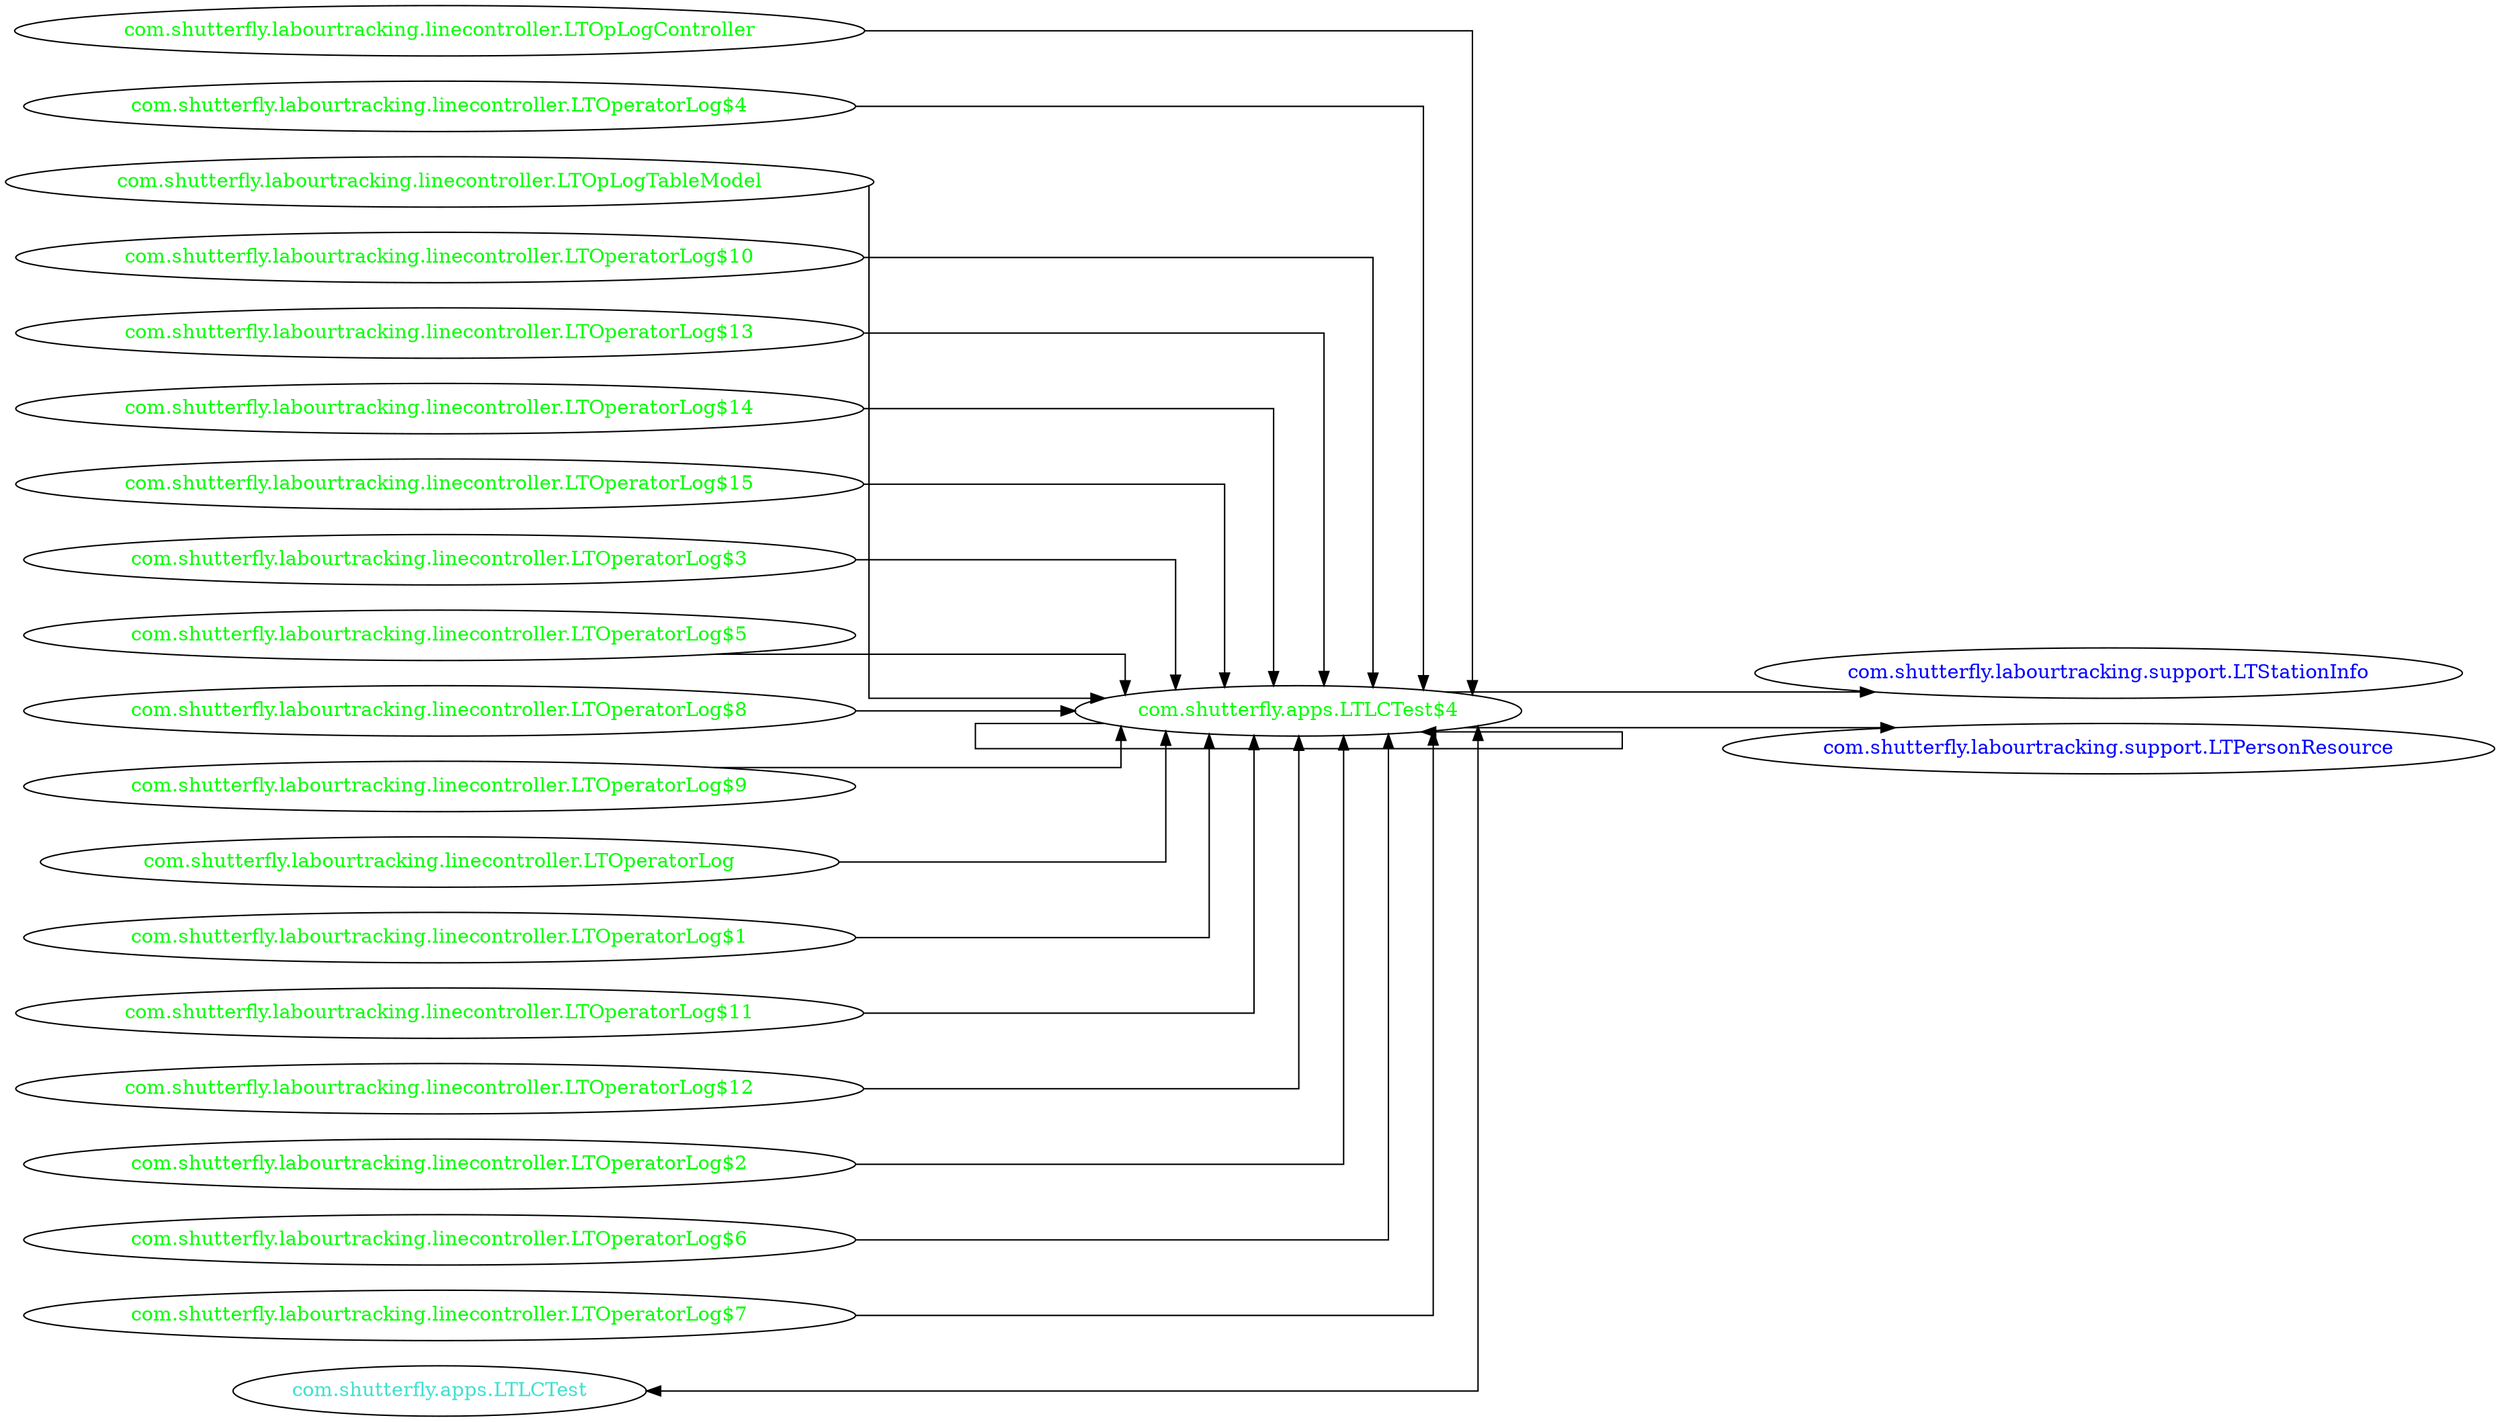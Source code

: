 digraph dependencyGraph {
 concentrate=true;
 ranksep="2.0";
 rankdir="LR"; 
 splines="ortho";
"com.shutterfly.apps.LTLCTest$4" [fontcolor="red"];
"com.shutterfly.labourtracking.support.LTStationInfo" [ fontcolor="blue" ];
"com.shutterfly.apps.LTLCTest$4"->"com.shutterfly.labourtracking.support.LTStationInfo";
"com.shutterfly.labourtracking.support.LTPersonResource" [ fontcolor="blue" ];
"com.shutterfly.apps.LTLCTest$4"->"com.shutterfly.labourtracking.support.LTPersonResource";
"com.shutterfly.apps.LTLCTest$4" [ fontcolor="green" ];
"com.shutterfly.apps.LTLCTest$4"->"com.shutterfly.apps.LTLCTest$4";
"com.shutterfly.labourtracking.linecontroller.LTOpLogController" [ fontcolor="green" ];
"com.shutterfly.labourtracking.linecontroller.LTOpLogController"->"com.shutterfly.apps.LTLCTest$4";
"com.shutterfly.labourtracking.linecontroller.LTOperatorLog$4" [ fontcolor="green" ];
"com.shutterfly.labourtracking.linecontroller.LTOperatorLog$4"->"com.shutterfly.apps.LTLCTest$4";
"com.shutterfly.labourtracking.linecontroller.LTOpLogTableModel" [ fontcolor="green" ];
"com.shutterfly.labourtracking.linecontroller.LTOpLogTableModel"->"com.shutterfly.apps.LTLCTest$4";
"com.shutterfly.labourtracking.linecontroller.LTOperatorLog$10" [ fontcolor="green" ];
"com.shutterfly.labourtracking.linecontroller.LTOperatorLog$10"->"com.shutterfly.apps.LTLCTest$4";
"com.shutterfly.labourtracking.linecontroller.LTOperatorLog$13" [ fontcolor="green" ];
"com.shutterfly.labourtracking.linecontroller.LTOperatorLog$13"->"com.shutterfly.apps.LTLCTest$4";
"com.shutterfly.labourtracking.linecontroller.LTOperatorLog$14" [ fontcolor="green" ];
"com.shutterfly.labourtracking.linecontroller.LTOperatorLog$14"->"com.shutterfly.apps.LTLCTest$4";
"com.shutterfly.labourtracking.linecontroller.LTOperatorLog$15" [ fontcolor="green" ];
"com.shutterfly.labourtracking.linecontroller.LTOperatorLog$15"->"com.shutterfly.apps.LTLCTest$4";
"com.shutterfly.labourtracking.linecontroller.LTOperatorLog$3" [ fontcolor="green" ];
"com.shutterfly.labourtracking.linecontroller.LTOperatorLog$3"->"com.shutterfly.apps.LTLCTest$4";
"com.shutterfly.labourtracking.linecontroller.LTOperatorLog$5" [ fontcolor="green" ];
"com.shutterfly.labourtracking.linecontroller.LTOperatorLog$5"->"com.shutterfly.apps.LTLCTest$4";
"com.shutterfly.labourtracking.linecontroller.LTOperatorLog$8" [ fontcolor="green" ];
"com.shutterfly.labourtracking.linecontroller.LTOperatorLog$8"->"com.shutterfly.apps.LTLCTest$4";
"com.shutterfly.labourtracking.linecontroller.LTOperatorLog$9" [ fontcolor="green" ];
"com.shutterfly.labourtracking.linecontroller.LTOperatorLog$9"->"com.shutterfly.apps.LTLCTest$4";
"com.shutterfly.labourtracking.linecontroller.LTOperatorLog" [ fontcolor="green" ];
"com.shutterfly.labourtracking.linecontroller.LTOperatorLog"->"com.shutterfly.apps.LTLCTest$4";
"com.shutterfly.labourtracking.linecontroller.LTOperatorLog$1" [ fontcolor="green" ];
"com.shutterfly.labourtracking.linecontroller.LTOperatorLog$1"->"com.shutterfly.apps.LTLCTest$4";
"com.shutterfly.labourtracking.linecontroller.LTOperatorLog$11" [ fontcolor="green" ];
"com.shutterfly.labourtracking.linecontroller.LTOperatorLog$11"->"com.shutterfly.apps.LTLCTest$4";
"com.shutterfly.labourtracking.linecontroller.LTOperatorLog$12" [ fontcolor="green" ];
"com.shutterfly.labourtracking.linecontroller.LTOperatorLog$12"->"com.shutterfly.apps.LTLCTest$4";
"com.shutterfly.labourtracking.linecontroller.LTOperatorLog$2" [ fontcolor="green" ];
"com.shutterfly.labourtracking.linecontroller.LTOperatorLog$2"->"com.shutterfly.apps.LTLCTest$4";
"com.shutterfly.labourtracking.linecontroller.LTOperatorLog$6" [ fontcolor="green" ];
"com.shutterfly.labourtracking.linecontroller.LTOperatorLog$6"->"com.shutterfly.apps.LTLCTest$4";
"com.shutterfly.labourtracking.linecontroller.LTOperatorLog$7" [ fontcolor="green" ];
"com.shutterfly.labourtracking.linecontroller.LTOperatorLog$7"->"com.shutterfly.apps.LTLCTest$4";
"com.shutterfly.apps.LTLCTest" [ fontcolor="turquoise" ];
"com.shutterfly.apps.LTLCTest"->"com.shutterfly.apps.LTLCTest$4" [dir=both];
}
